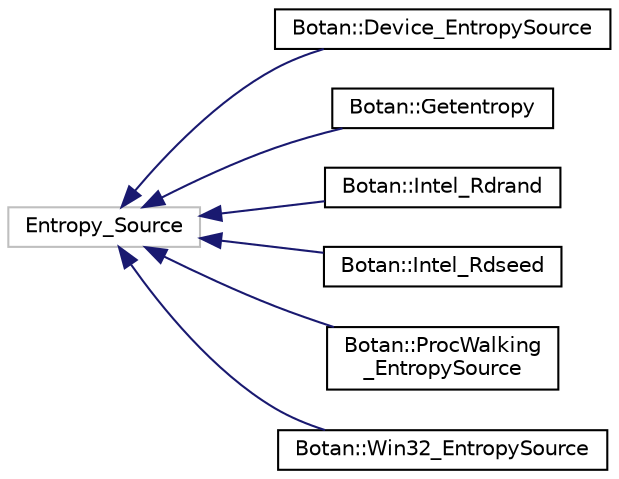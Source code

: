 digraph "Graphical Class Hierarchy"
{
  edge [fontname="Helvetica",fontsize="10",labelfontname="Helvetica",labelfontsize="10"];
  node [fontname="Helvetica",fontsize="10",shape=record];
  rankdir="LR";
  Node578 [label="Entropy_Source",height=0.2,width=0.4,color="grey75", fillcolor="white", style="filled"];
  Node578 -> Node0 [dir="back",color="midnightblue",fontsize="10",style="solid",fontname="Helvetica"];
  Node0 [label="Botan::Device_EntropySource",height=0.2,width=0.4,color="black", fillcolor="white", style="filled",URL="$class_botan_1_1_device___entropy_source.html"];
  Node578 -> Node580 [dir="back",color="midnightblue",fontsize="10",style="solid",fontname="Helvetica"];
  Node580 [label="Botan::Getentropy",height=0.2,width=0.4,color="black", fillcolor="white", style="filled",URL="$class_botan_1_1_getentropy.html"];
  Node578 -> Node581 [dir="back",color="midnightblue",fontsize="10",style="solid",fontname="Helvetica"];
  Node581 [label="Botan::Intel_Rdrand",height=0.2,width=0.4,color="black", fillcolor="white", style="filled",URL="$class_botan_1_1_intel___rdrand.html"];
  Node578 -> Node582 [dir="back",color="midnightblue",fontsize="10",style="solid",fontname="Helvetica"];
  Node582 [label="Botan::Intel_Rdseed",height=0.2,width=0.4,color="black", fillcolor="white", style="filled",URL="$class_botan_1_1_intel___rdseed.html"];
  Node578 -> Node583 [dir="back",color="midnightblue",fontsize="10",style="solid",fontname="Helvetica"];
  Node583 [label="Botan::ProcWalking\l_EntropySource",height=0.2,width=0.4,color="black", fillcolor="white", style="filled",URL="$class_botan_1_1_proc_walking___entropy_source.html"];
  Node578 -> Node584 [dir="back",color="midnightblue",fontsize="10",style="solid",fontname="Helvetica"];
  Node584 [label="Botan::Win32_EntropySource",height=0.2,width=0.4,color="black", fillcolor="white", style="filled",URL="$class_botan_1_1_win32___entropy_source.html"];
}
